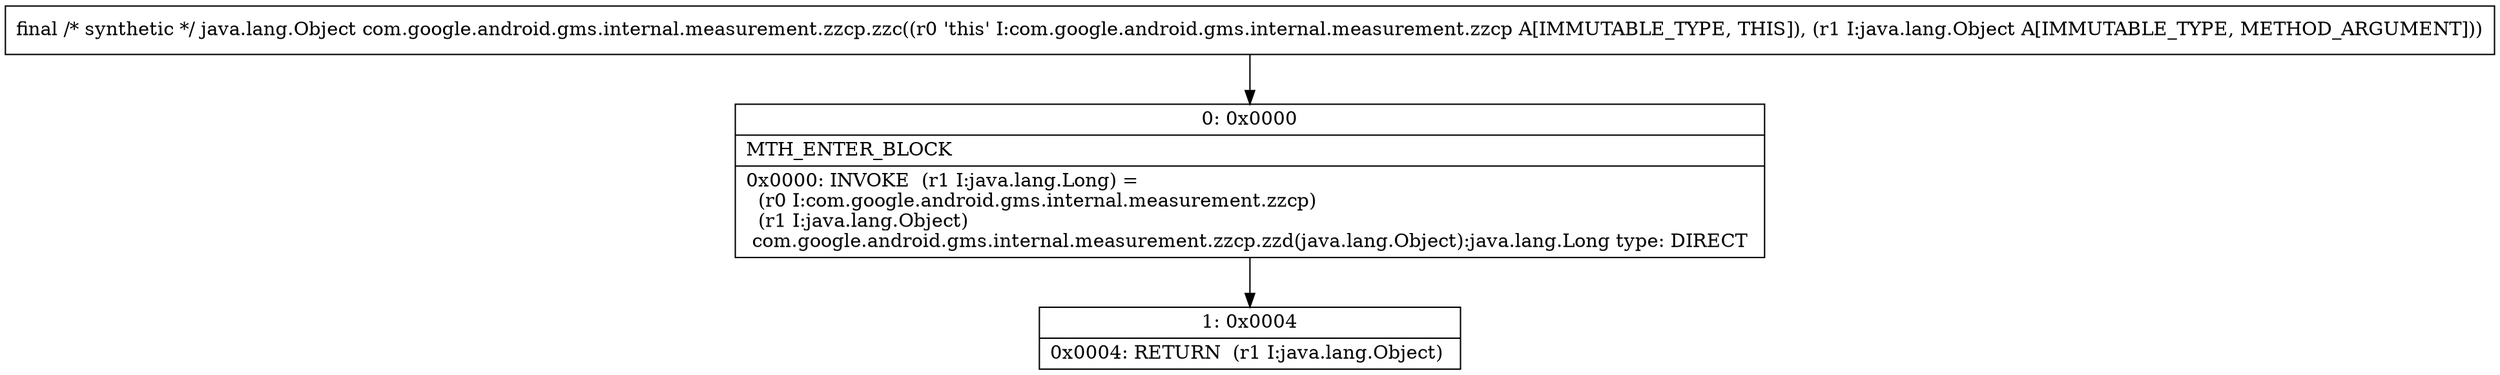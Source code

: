 digraph "CFG forcom.google.android.gms.internal.measurement.zzcp.zzc(Ljava\/lang\/Object;)Ljava\/lang\/Object;" {
Node_0 [shape=record,label="{0\:\ 0x0000|MTH_ENTER_BLOCK\l|0x0000: INVOKE  (r1 I:java.lang.Long) = \l  (r0 I:com.google.android.gms.internal.measurement.zzcp)\l  (r1 I:java.lang.Object)\l com.google.android.gms.internal.measurement.zzcp.zzd(java.lang.Object):java.lang.Long type: DIRECT \l}"];
Node_1 [shape=record,label="{1\:\ 0x0004|0x0004: RETURN  (r1 I:java.lang.Object) \l}"];
MethodNode[shape=record,label="{final \/* synthetic *\/ java.lang.Object com.google.android.gms.internal.measurement.zzcp.zzc((r0 'this' I:com.google.android.gms.internal.measurement.zzcp A[IMMUTABLE_TYPE, THIS]), (r1 I:java.lang.Object A[IMMUTABLE_TYPE, METHOD_ARGUMENT])) }"];
MethodNode -> Node_0;
Node_0 -> Node_1;
}

